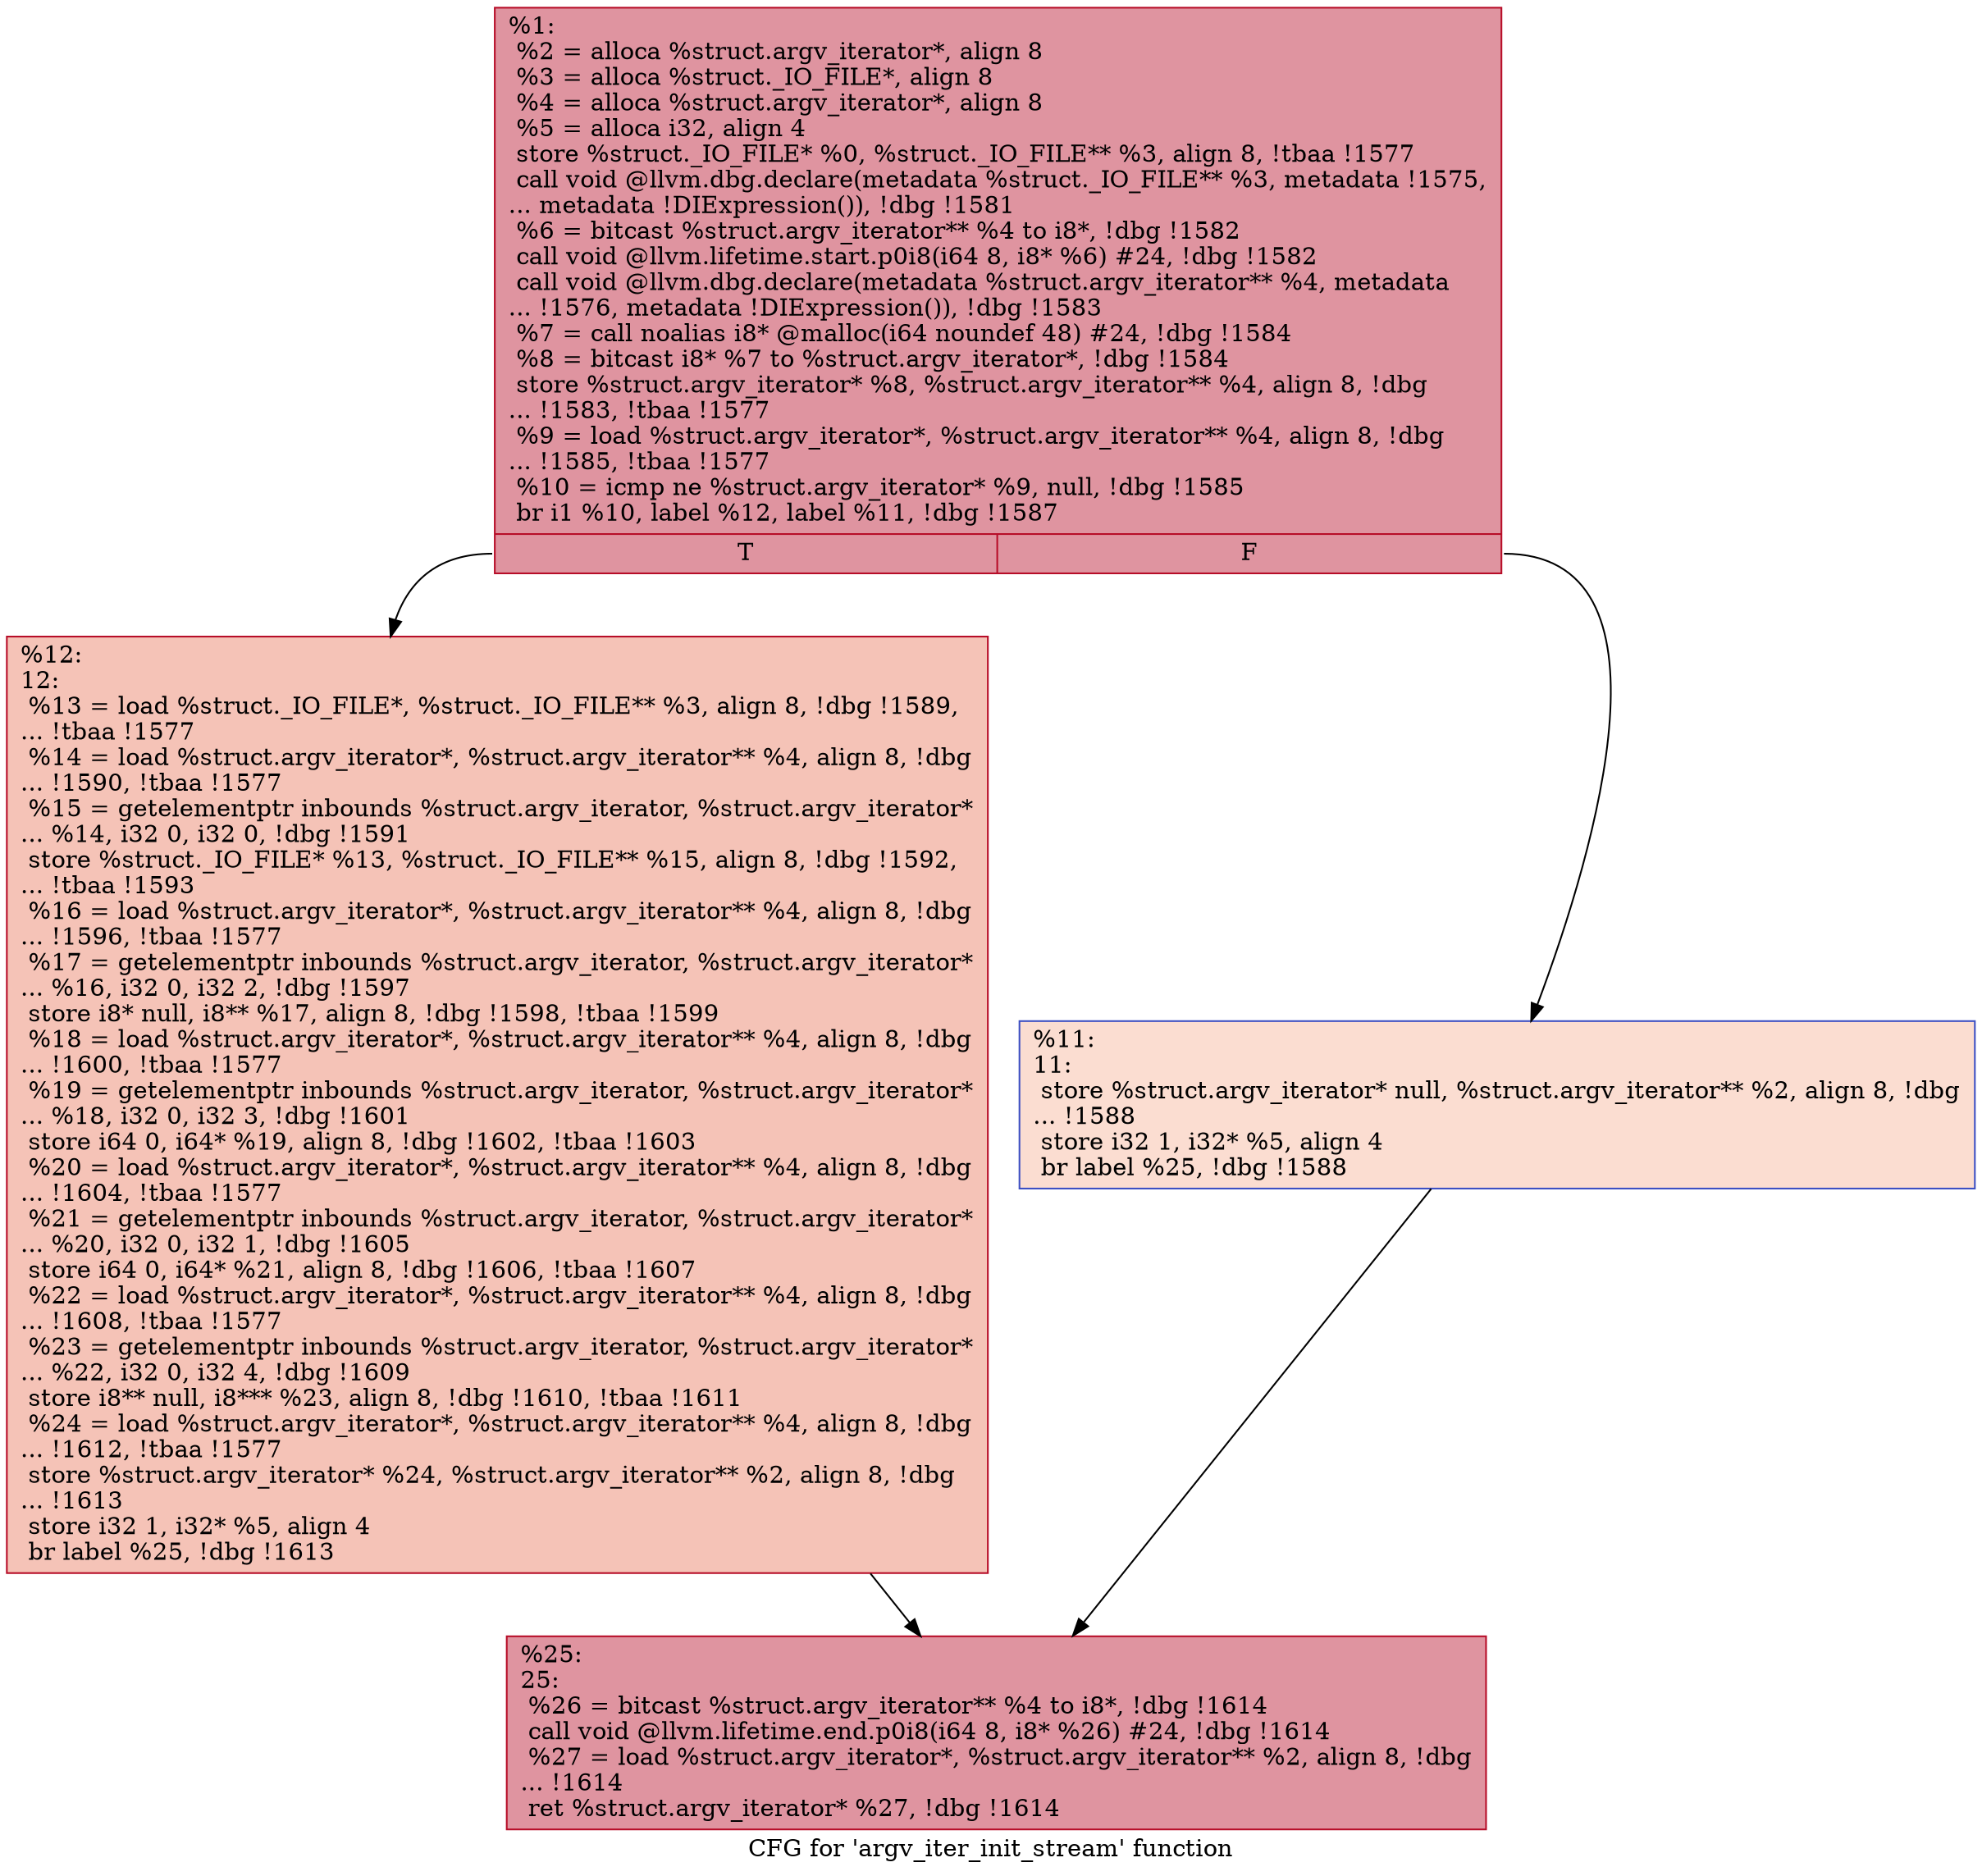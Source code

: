 digraph "CFG for 'argv_iter_init_stream' function" {
	label="CFG for 'argv_iter_init_stream' function";

	Node0x23c44a0 [shape=record,color="#b70d28ff", style=filled, fillcolor="#b70d2870",label="{%1:\l  %2 = alloca %struct.argv_iterator*, align 8\l  %3 = alloca %struct._IO_FILE*, align 8\l  %4 = alloca %struct.argv_iterator*, align 8\l  %5 = alloca i32, align 4\l  store %struct._IO_FILE* %0, %struct._IO_FILE** %3, align 8, !tbaa !1577\l  call void @llvm.dbg.declare(metadata %struct._IO_FILE** %3, metadata !1575,\l... metadata !DIExpression()), !dbg !1581\l  %6 = bitcast %struct.argv_iterator** %4 to i8*, !dbg !1582\l  call void @llvm.lifetime.start.p0i8(i64 8, i8* %6) #24, !dbg !1582\l  call void @llvm.dbg.declare(metadata %struct.argv_iterator** %4, metadata\l... !1576, metadata !DIExpression()), !dbg !1583\l  %7 = call noalias i8* @malloc(i64 noundef 48) #24, !dbg !1584\l  %8 = bitcast i8* %7 to %struct.argv_iterator*, !dbg !1584\l  store %struct.argv_iterator* %8, %struct.argv_iterator** %4, align 8, !dbg\l... !1583, !tbaa !1577\l  %9 = load %struct.argv_iterator*, %struct.argv_iterator** %4, align 8, !dbg\l... !1585, !tbaa !1577\l  %10 = icmp ne %struct.argv_iterator* %9, null, !dbg !1585\l  br i1 %10, label %12, label %11, !dbg !1587\l|{<s0>T|<s1>F}}"];
	Node0x23c44a0:s0 -> Node0x23c61a0;
	Node0x23c44a0:s1 -> Node0x23c6150;
	Node0x23c6150 [shape=record,color="#3d50c3ff", style=filled, fillcolor="#f7b39670",label="{%11:\l11:                                               \l  store %struct.argv_iterator* null, %struct.argv_iterator** %2, align 8, !dbg\l... !1588\l  store i32 1, i32* %5, align 4\l  br label %25, !dbg !1588\l}"];
	Node0x23c6150 -> Node0x23c61f0;
	Node0x23c61a0 [shape=record,color="#b70d28ff", style=filled, fillcolor="#e8765c70",label="{%12:\l12:                                               \l  %13 = load %struct._IO_FILE*, %struct._IO_FILE** %3, align 8, !dbg !1589,\l... !tbaa !1577\l  %14 = load %struct.argv_iterator*, %struct.argv_iterator** %4, align 8, !dbg\l... !1590, !tbaa !1577\l  %15 = getelementptr inbounds %struct.argv_iterator, %struct.argv_iterator*\l... %14, i32 0, i32 0, !dbg !1591\l  store %struct._IO_FILE* %13, %struct._IO_FILE** %15, align 8, !dbg !1592,\l... !tbaa !1593\l  %16 = load %struct.argv_iterator*, %struct.argv_iterator** %4, align 8, !dbg\l... !1596, !tbaa !1577\l  %17 = getelementptr inbounds %struct.argv_iterator, %struct.argv_iterator*\l... %16, i32 0, i32 2, !dbg !1597\l  store i8* null, i8** %17, align 8, !dbg !1598, !tbaa !1599\l  %18 = load %struct.argv_iterator*, %struct.argv_iterator** %4, align 8, !dbg\l... !1600, !tbaa !1577\l  %19 = getelementptr inbounds %struct.argv_iterator, %struct.argv_iterator*\l... %18, i32 0, i32 3, !dbg !1601\l  store i64 0, i64* %19, align 8, !dbg !1602, !tbaa !1603\l  %20 = load %struct.argv_iterator*, %struct.argv_iterator** %4, align 8, !dbg\l... !1604, !tbaa !1577\l  %21 = getelementptr inbounds %struct.argv_iterator, %struct.argv_iterator*\l... %20, i32 0, i32 1, !dbg !1605\l  store i64 0, i64* %21, align 8, !dbg !1606, !tbaa !1607\l  %22 = load %struct.argv_iterator*, %struct.argv_iterator** %4, align 8, !dbg\l... !1608, !tbaa !1577\l  %23 = getelementptr inbounds %struct.argv_iterator, %struct.argv_iterator*\l... %22, i32 0, i32 4, !dbg !1609\l  store i8** null, i8*** %23, align 8, !dbg !1610, !tbaa !1611\l  %24 = load %struct.argv_iterator*, %struct.argv_iterator** %4, align 8, !dbg\l... !1612, !tbaa !1577\l  store %struct.argv_iterator* %24, %struct.argv_iterator** %2, align 8, !dbg\l... !1613\l  store i32 1, i32* %5, align 4\l  br label %25, !dbg !1613\l}"];
	Node0x23c61a0 -> Node0x23c61f0;
	Node0x23c61f0 [shape=record,color="#b70d28ff", style=filled, fillcolor="#b70d2870",label="{%25:\l25:                                               \l  %26 = bitcast %struct.argv_iterator** %4 to i8*, !dbg !1614\l  call void @llvm.lifetime.end.p0i8(i64 8, i8* %26) #24, !dbg !1614\l  %27 = load %struct.argv_iterator*, %struct.argv_iterator** %2, align 8, !dbg\l... !1614\l  ret %struct.argv_iterator* %27, !dbg !1614\l}"];
}
